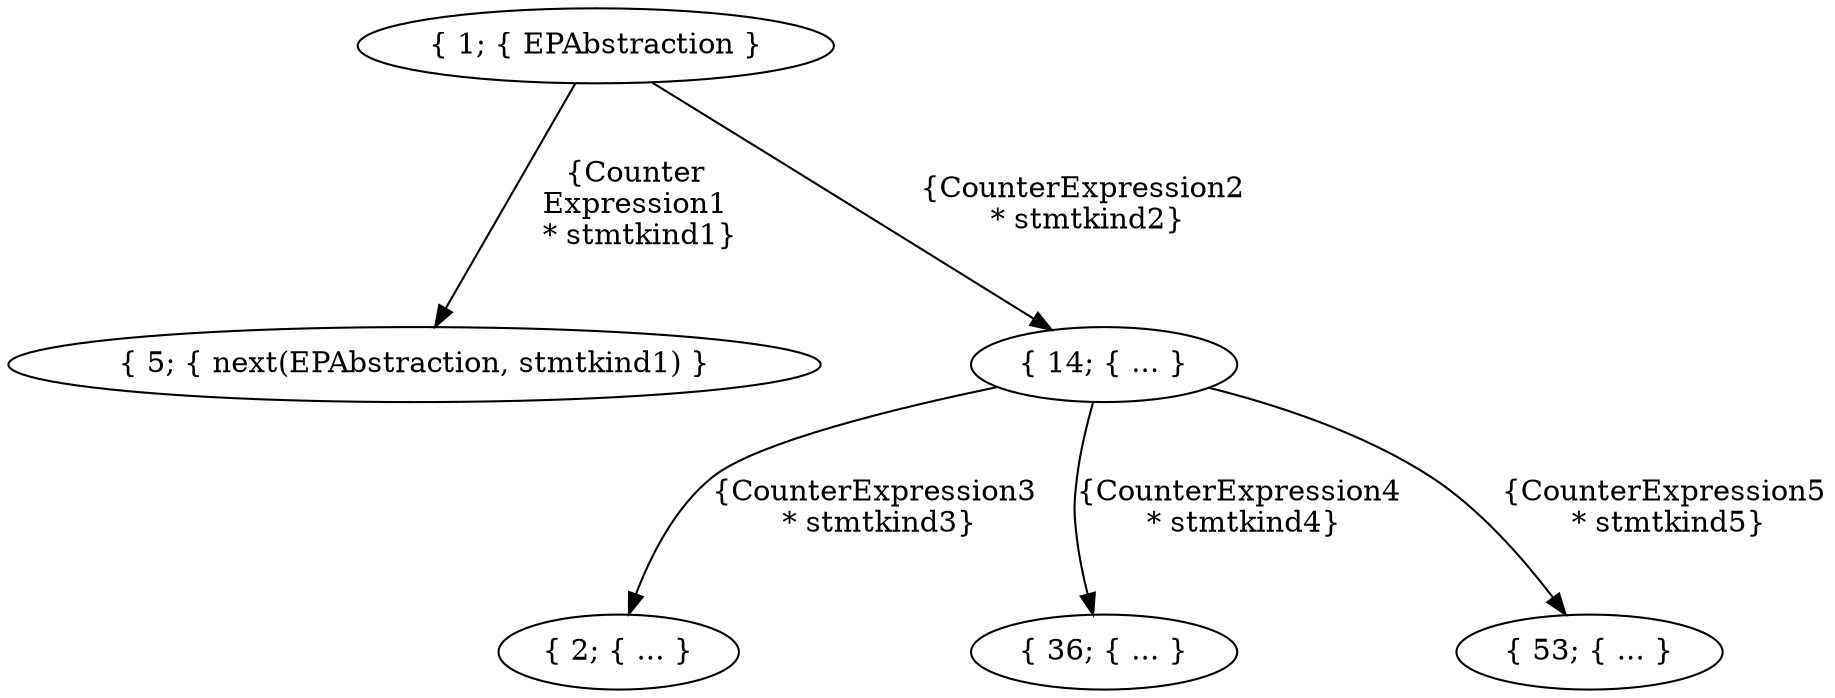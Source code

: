 digraph G {
	nodesep=1.0
	ranksep=1.0

	1		[ label = "{ 1; { EPAbstraction }" ]
	5		[ label = "{ 5; { next(EPAbstraction, stmtkind1) }" ]
	14		[ label = "{ 14; { ... }" ]
	2		[ label = "{ 2; { ... }" ]
	36		[ label = "{ 36; { ... }" ]
	53		[ label = "{ 53; { ... }" ]

	1 -> 5		[ label = "{Counter\nExpression1\n * stmtkind1}" ]
	1 -> 14		[ label = "{CounterExpression2\n * stmtkind2}" ]
	14 -> 2		[ label = "{CounterExpression3\n * stmtkind3}" ]
	14 -> 36	[ label = "{CounterExpression4\n * stmtkind4}" ]
	14 -> 53	[ label = "{CounterExpression5\n * stmtkind5}" ]

}
